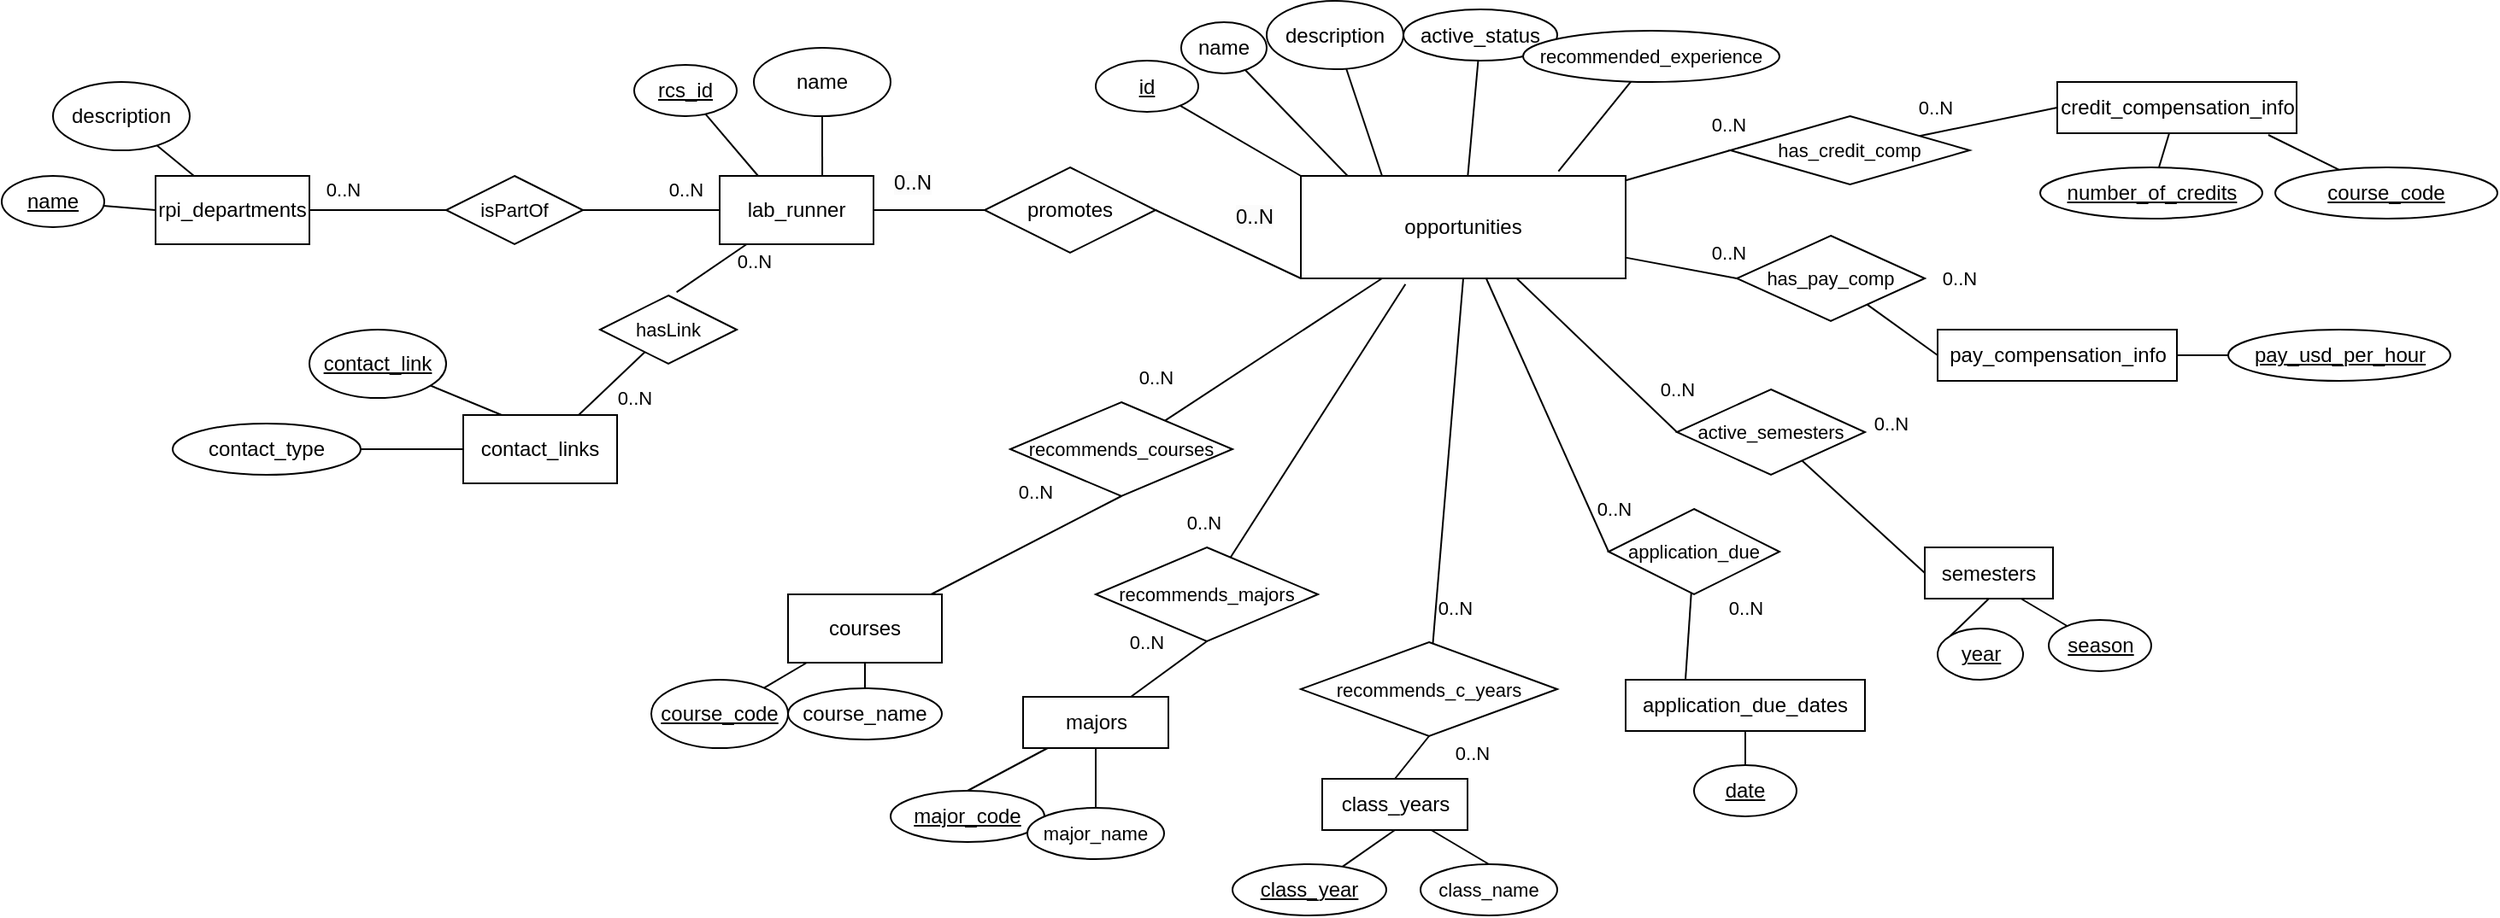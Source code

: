 <mxfile version="22.0.3" type="device">
  <diagram name="Page-1" id="n24HdKT9l4Ujf7CyrbVR">
    <mxGraphModel dx="2294" dy="709" grid="1" gridSize="10" guides="1" tooltips="1" connect="1" arrows="1" fold="1" page="1" pageScale="1" pageWidth="850" pageHeight="1100" math="0" shadow="0">
      <root>
        <mxCell id="0" />
        <mxCell id="1" parent="0" />
        <mxCell id="9Bz6uLzKAc4YuErI7Sx_-42" style="edgeStyle=none;shape=connector;rounded=0;orthogonalLoop=1;jettySize=auto;html=1;entryX=0;entryY=0.5;entryDx=0;entryDy=0;labelBackgroundColor=default;strokeColor=default;align=center;verticalAlign=middle;fontFamily=Helvetica;fontSize=11;fontColor=default;endArrow=none;endFill=0;" parent="1" source="PWPaU8b2PSkyWPBf4VYL-1" target="9Bz6uLzKAc4YuErI7Sx_-41" edge="1">
          <mxGeometry relative="1" as="geometry" />
        </mxCell>
        <mxCell id="9Bz6uLzKAc4YuErI7Sx_-44" style="edgeStyle=none;shape=connector;rounded=0;orthogonalLoop=1;jettySize=auto;html=1;labelBackgroundColor=default;strokeColor=default;align=center;verticalAlign=middle;fontFamily=Helvetica;fontSize=11;fontColor=default;endArrow=none;endFill=0;entryX=0;entryY=0.5;entryDx=0;entryDy=0;" parent="1" source="PWPaU8b2PSkyWPBf4VYL-1" target="9Bz6uLzKAc4YuErI7Sx_-45" edge="1">
          <mxGeometry relative="1" as="geometry">
            <mxPoint x="810" y="190" as="targetPoint" />
          </mxGeometry>
        </mxCell>
        <mxCell id="9Bz6uLzKAc4YuErI7Sx_-50" style="edgeStyle=none;shape=connector;rounded=0;orthogonalLoop=1;jettySize=auto;html=1;entryX=0;entryY=0.5;entryDx=0;entryDy=0;labelBackgroundColor=default;strokeColor=default;align=center;verticalAlign=middle;fontFamily=Helvetica;fontSize=11;fontColor=default;endArrow=none;endFill=0;" parent="1" source="PWPaU8b2PSkyWPBf4VYL-1" target="9Bz6uLzKAc4YuErI7Sx_-47" edge="1">
          <mxGeometry relative="1" as="geometry" />
        </mxCell>
        <mxCell id="9Bz6uLzKAc4YuErI7Sx_-52" style="edgeStyle=none;shape=connector;rounded=0;orthogonalLoop=1;jettySize=auto;html=1;entryX=0;entryY=0.5;entryDx=0;entryDy=0;labelBackgroundColor=default;strokeColor=default;align=center;verticalAlign=middle;fontFamily=Helvetica;fontSize=11;fontColor=default;endArrow=none;endFill=0;" parent="1" source="PWPaU8b2PSkyWPBf4VYL-1" target="9Bz6uLzKAc4YuErI7Sx_-48" edge="1">
          <mxGeometry relative="1" as="geometry" />
        </mxCell>
        <mxCell id="PWPaU8b2PSkyWPBf4VYL-1" value="opportunities" style="rounded=0;whiteSpace=wrap;html=1;" parent="1" vertex="1">
          <mxGeometry x="510" y="120" width="190" height="60" as="geometry" />
        </mxCell>
        <mxCell id="PWPaU8b2PSkyWPBf4VYL-3" style="rounded=0;orthogonalLoop=1;jettySize=auto;html=1;entryX=0;entryY=0;entryDx=0;entryDy=0;endArrow=none;endFill=0;" parent="1" source="PWPaU8b2PSkyWPBf4VYL-2" target="PWPaU8b2PSkyWPBf4VYL-1" edge="1">
          <mxGeometry relative="1" as="geometry" />
        </mxCell>
        <mxCell id="PWPaU8b2PSkyWPBf4VYL-2" value="&lt;u&gt;id&lt;/u&gt;" style="ellipse;whiteSpace=wrap;html=1;" parent="1" vertex="1">
          <mxGeometry x="390" y="52.5" width="60" height="30" as="geometry" />
        </mxCell>
        <mxCell id="PWPaU8b2PSkyWPBf4VYL-5" style="rounded=0;orthogonalLoop=1;jettySize=auto;html=1;entryX=0.25;entryY=0;entryDx=0;entryDy=0;endArrow=none;endFill=0;" parent="1" source="PWPaU8b2PSkyWPBf4VYL-4" target="PWPaU8b2PSkyWPBf4VYL-1" edge="1">
          <mxGeometry relative="1" as="geometry" />
        </mxCell>
        <mxCell id="PWPaU8b2PSkyWPBf4VYL-4" value="description" style="ellipse;whiteSpace=wrap;html=1;" parent="1" vertex="1">
          <mxGeometry x="490" y="17.5" width="80" height="40" as="geometry" />
        </mxCell>
        <mxCell id="PWPaU8b2PSkyWPBf4VYL-7" value="" style="rounded=0;orthogonalLoop=1;jettySize=auto;html=1;endArrow=none;endFill=0;" parent="1" source="PWPaU8b2PSkyWPBf4VYL-6" target="PWPaU8b2PSkyWPBf4VYL-1" edge="1">
          <mxGeometry relative="1" as="geometry" />
        </mxCell>
        <mxCell id="PWPaU8b2PSkyWPBf4VYL-6" value="active_status" style="ellipse;whiteSpace=wrap;html=1;" parent="1" vertex="1">
          <mxGeometry x="570" y="22.5" width="90" height="30" as="geometry" />
        </mxCell>
        <mxCell id="PWPaU8b2PSkyWPBf4VYL-9" value="rpi_departments" style="rounded=0;whiteSpace=wrap;html=1;" parent="1" vertex="1">
          <mxGeometry x="-160" y="120" width="90" height="40" as="geometry" />
        </mxCell>
        <mxCell id="PWPaU8b2PSkyWPBf4VYL-10" style="rounded=0;orthogonalLoop=1;jettySize=auto;html=1;entryX=0;entryY=0.5;entryDx=0;entryDy=0;endArrow=none;endFill=0;" parent="1" source="PWPaU8b2PSkyWPBf4VYL-11" target="PWPaU8b2PSkyWPBf4VYL-9" edge="1">
          <mxGeometry relative="1" as="geometry" />
        </mxCell>
        <mxCell id="PWPaU8b2PSkyWPBf4VYL-11" value="&lt;u&gt;name&lt;/u&gt;" style="ellipse;whiteSpace=wrap;html=1;" parent="1" vertex="1">
          <mxGeometry x="-250" y="120" width="60" height="30" as="geometry" />
        </mxCell>
        <mxCell id="PWPaU8b2PSkyWPBf4VYL-12" style="rounded=0;orthogonalLoop=1;jettySize=auto;html=1;entryX=0.25;entryY=0;entryDx=0;entryDy=0;endArrow=none;endFill=0;" parent="1" source="PWPaU8b2PSkyWPBf4VYL-13" target="PWPaU8b2PSkyWPBf4VYL-9" edge="1">
          <mxGeometry relative="1" as="geometry" />
        </mxCell>
        <mxCell id="PWPaU8b2PSkyWPBf4VYL-13" value="description" style="ellipse;whiteSpace=wrap;html=1;" parent="1" vertex="1">
          <mxGeometry x="-220" y="65" width="80" height="40" as="geometry" />
        </mxCell>
        <mxCell id="PWPaU8b2PSkyWPBf4VYL-16" value="lab_runner" style="rounded=0;whiteSpace=wrap;html=1;" parent="1" vertex="1">
          <mxGeometry x="170" y="120" width="90" height="40" as="geometry" />
        </mxCell>
        <mxCell id="PWPaU8b2PSkyWPBf4VYL-17" style="rounded=0;orthogonalLoop=1;jettySize=auto;html=1;entryX=0.25;entryY=0;entryDx=0;entryDy=0;endArrow=none;endFill=0;" parent="1" source="PWPaU8b2PSkyWPBf4VYL-18" target="PWPaU8b2PSkyWPBf4VYL-16" edge="1">
          <mxGeometry relative="1" as="geometry" />
        </mxCell>
        <mxCell id="PWPaU8b2PSkyWPBf4VYL-18" value="&lt;u&gt;rcs_id&lt;/u&gt;" style="ellipse;whiteSpace=wrap;html=1;" parent="1" vertex="1">
          <mxGeometry x="120" y="55" width="60" height="30" as="geometry" />
        </mxCell>
        <mxCell id="PWPaU8b2PSkyWPBf4VYL-19" style="rounded=0;orthogonalLoop=1;jettySize=auto;html=1;entryX=0.667;entryY=0;entryDx=0;entryDy=0;endArrow=none;endFill=0;entryPerimeter=0;" parent="1" source="PWPaU8b2PSkyWPBf4VYL-20" target="PWPaU8b2PSkyWPBf4VYL-16" edge="1">
          <mxGeometry relative="1" as="geometry" />
        </mxCell>
        <mxCell id="PWPaU8b2PSkyWPBf4VYL-20" value="name" style="ellipse;whiteSpace=wrap;html=1;" parent="1" vertex="1">
          <mxGeometry x="190" y="45" width="80" height="40" as="geometry" />
        </mxCell>
        <mxCell id="PWPaU8b2PSkyWPBf4VYL-21" value="contact_links" style="rounded=0;whiteSpace=wrap;html=1;" parent="1" vertex="1">
          <mxGeometry x="20" y="260" width="90" height="40" as="geometry" />
        </mxCell>
        <mxCell id="PWPaU8b2PSkyWPBf4VYL-22" style="rounded=0;orthogonalLoop=1;jettySize=auto;html=1;entryX=0;entryY=0.5;entryDx=0;entryDy=0;endArrow=none;endFill=0;" parent="1" source="PWPaU8b2PSkyWPBf4VYL-23" target="PWPaU8b2PSkyWPBf4VYL-21" edge="1">
          <mxGeometry relative="1" as="geometry" />
        </mxCell>
        <mxCell id="PWPaU8b2PSkyWPBf4VYL-23" value="contact_type" style="ellipse;whiteSpace=wrap;html=1;" parent="1" vertex="1">
          <mxGeometry x="-150" y="265" width="110" height="30" as="geometry" />
        </mxCell>
        <mxCell id="PWPaU8b2PSkyWPBf4VYL-24" style="rounded=0;orthogonalLoop=1;jettySize=auto;html=1;entryX=0.25;entryY=0;entryDx=0;entryDy=0;endArrow=none;endFill=0;" parent="1" source="PWPaU8b2PSkyWPBf4VYL-25" target="PWPaU8b2PSkyWPBf4VYL-21" edge="1">
          <mxGeometry relative="1" as="geometry" />
        </mxCell>
        <mxCell id="PWPaU8b2PSkyWPBf4VYL-25" value="&lt;u&gt;contact_link&lt;/u&gt;" style="ellipse;whiteSpace=wrap;html=1;" parent="1" vertex="1">
          <mxGeometry x="-70" y="210" width="80" height="40" as="geometry" />
        </mxCell>
        <mxCell id="PWPaU8b2PSkyWPBf4VYL-27" style="rounded=0;orthogonalLoop=1;jettySize=auto;html=1;entryX=0.5;entryY=1;entryDx=0;entryDy=0;endArrow=none;endFill=0;" parent="1" source="PWPaU8b2PSkyWPBf4VYL-28" target="PWPaU8b2PSkyWPBf4VYL-26" edge="1">
          <mxGeometry relative="1" as="geometry" />
        </mxCell>
        <mxCell id="PWPaU8b2PSkyWPBf4VYL-28" value="course_name" style="ellipse;whiteSpace=wrap;html=1;" parent="1" vertex="1">
          <mxGeometry x="210" y="420" width="90" height="30" as="geometry" />
        </mxCell>
        <mxCell id="PWPaU8b2PSkyWPBf4VYL-29" style="rounded=0;orthogonalLoop=1;jettySize=auto;html=1;endArrow=none;endFill=0;" parent="1" source="PWPaU8b2PSkyWPBf4VYL-26" edge="1">
          <mxGeometry relative="1" as="geometry">
            <mxPoint x="240" y="380" as="targetPoint" />
          </mxGeometry>
        </mxCell>
        <mxCell id="PWPaU8b2PSkyWPBf4VYL-30" value="&lt;u&gt;course_code&lt;/u&gt;" style="ellipse;whiteSpace=wrap;html=1;" parent="1" vertex="1">
          <mxGeometry x="130" y="415" width="80" height="40" as="geometry" />
        </mxCell>
        <mxCell id="9Bz6uLzKAc4YuErI7Sx_-34" style="edgeStyle=none;shape=connector;rounded=0;orthogonalLoop=1;jettySize=auto;html=1;entryX=0.5;entryY=1;entryDx=0;entryDy=0;labelBackgroundColor=default;strokeColor=default;align=center;verticalAlign=middle;fontFamily=Helvetica;fontSize=11;fontColor=default;endArrow=none;endFill=0;" parent="1" source="PWPaU8b2PSkyWPBf4VYL-31" target="9Bz6uLzKAc4YuErI7Sx_-21" edge="1">
          <mxGeometry relative="1" as="geometry" />
        </mxCell>
        <mxCell id="PWPaU8b2PSkyWPBf4VYL-31" value="majors" style="rounded=0;whiteSpace=wrap;html=1;" parent="1" vertex="1">
          <mxGeometry x="347.5" y="425" width="85" height="30" as="geometry" />
        </mxCell>
        <mxCell id="PWPaU8b2PSkyWPBf4VYL-34" style="rounded=0;orthogonalLoop=1;jettySize=auto;html=1;endArrow=none;endFill=0;exitX=0.5;exitY=0;exitDx=0;exitDy=0;" parent="1" source="PWPaU8b2PSkyWPBf4VYL-33" target="PWPaU8b2PSkyWPBf4VYL-31" edge="1">
          <mxGeometry relative="1" as="geometry">
            <mxPoint x="397.5" y="495" as="sourcePoint" />
          </mxGeometry>
        </mxCell>
        <mxCell id="PWPaU8b2PSkyWPBf4VYL-33" value="&lt;u&gt;major_code&lt;/u&gt;" style="ellipse;whiteSpace=wrap;html=1;" parent="1" vertex="1">
          <mxGeometry x="270" y="480" width="90" height="30" as="geometry" />
        </mxCell>
        <mxCell id="9Bz6uLzKAc4YuErI7Sx_-37" style="edgeStyle=none;shape=connector;rounded=0;orthogonalLoop=1;jettySize=auto;html=1;entryX=0.5;entryY=1;entryDx=0;entryDy=0;labelBackgroundColor=default;strokeColor=default;align=center;verticalAlign=middle;fontFamily=Helvetica;fontSize=11;fontColor=default;endArrow=none;endFill=0;exitX=0.5;exitY=0;exitDx=0;exitDy=0;" parent="1" source="PWPaU8b2PSkyWPBf4VYL-35" target="9Bz6uLzKAc4YuErI7Sx_-28" edge="1">
          <mxGeometry relative="1" as="geometry">
            <mxPoint x="585" y="513" as="sourcePoint" />
          </mxGeometry>
        </mxCell>
        <mxCell id="PWPaU8b2PSkyWPBf4VYL-35" value="class_years" style="rounded=0;whiteSpace=wrap;html=1;" parent="1" vertex="1">
          <mxGeometry x="522.5" y="473" width="85" height="30" as="geometry" />
        </mxCell>
        <mxCell id="PWPaU8b2PSkyWPBf4VYL-36" style="rounded=0;orthogonalLoop=1;jettySize=auto;html=1;entryX=0.5;entryY=1;entryDx=0;entryDy=0;endArrow=none;endFill=0;" parent="1" source="PWPaU8b2PSkyWPBf4VYL-37" target="PWPaU8b2PSkyWPBf4VYL-35" edge="1">
          <mxGeometry relative="1" as="geometry" />
        </mxCell>
        <mxCell id="PWPaU8b2PSkyWPBf4VYL-37" value="&lt;u&gt;class_year&lt;/u&gt;" style="ellipse;whiteSpace=wrap;html=1;" parent="1" vertex="1">
          <mxGeometry x="470" y="523" width="90" height="30" as="geometry" />
        </mxCell>
        <mxCell id="PWPaU8b2PSkyWPBf4VYL-41" value="pay_compensation_info" style="rounded=0;whiteSpace=wrap;html=1;" parent="1" vertex="1">
          <mxGeometry x="882.5" y="210" width="140" height="30" as="geometry" />
        </mxCell>
        <mxCell id="PWPaU8b2PSkyWPBf4VYL-42" style="rounded=0;orthogonalLoop=1;jettySize=auto;html=1;entryX=1;entryY=0.5;entryDx=0;entryDy=0;endArrow=none;endFill=0;" parent="1" source="PWPaU8b2PSkyWPBf4VYL-43" target="PWPaU8b2PSkyWPBf4VYL-41" edge="1">
          <mxGeometry relative="1" as="geometry" />
        </mxCell>
        <mxCell id="PWPaU8b2PSkyWPBf4VYL-43" value="&lt;u&gt;pay_usd_per_hour&lt;/u&gt;" style="ellipse;whiteSpace=wrap;html=1;" parent="1" vertex="1">
          <mxGeometry x="1052.5" y="210" width="130" height="30" as="geometry" />
        </mxCell>
        <mxCell id="PWPaU8b2PSkyWPBf4VYL-44" value="credit_compensation_info" style="rounded=0;whiteSpace=wrap;html=1;" parent="1" vertex="1">
          <mxGeometry x="952.5" y="65" width="140" height="30" as="geometry" />
        </mxCell>
        <mxCell id="PWPaU8b2PSkyWPBf4VYL-48" value="" style="rounded=0;orthogonalLoop=1;jettySize=auto;html=1;endArrow=none;endFill=0;" parent="1" source="PWPaU8b2PSkyWPBf4VYL-45" target="PWPaU8b2PSkyWPBf4VYL-44" edge="1">
          <mxGeometry relative="1" as="geometry" />
        </mxCell>
        <mxCell id="PWPaU8b2PSkyWPBf4VYL-45" value="&lt;u&gt;number_of_credits&lt;/u&gt;" style="ellipse;whiteSpace=wrap;html=1;" parent="1" vertex="1">
          <mxGeometry x="942.5" y="115" width="130" height="30" as="geometry" />
        </mxCell>
        <mxCell id="PWPaU8b2PSkyWPBf4VYL-47" style="rounded=0;orthogonalLoop=1;jettySize=auto;html=1;entryX=0.882;entryY=1.033;entryDx=0;entryDy=0;endArrow=none;endFill=0;entryPerimeter=0;" parent="1" source="PWPaU8b2PSkyWPBf4VYL-46" target="PWPaU8b2PSkyWPBf4VYL-44" edge="1">
          <mxGeometry relative="1" as="geometry" />
        </mxCell>
        <mxCell id="PWPaU8b2PSkyWPBf4VYL-46" value="&lt;u&gt;course_code&lt;/u&gt;" style="ellipse;whiteSpace=wrap;html=1;" parent="1" vertex="1">
          <mxGeometry x="1080" y="115" width="130" height="30" as="geometry" />
        </mxCell>
        <mxCell id="PWPaU8b2PSkyWPBf4VYL-51" value="application_due_dates" style="rounded=0;whiteSpace=wrap;html=1;" parent="1" vertex="1">
          <mxGeometry x="700" y="415" width="140" height="30" as="geometry" />
        </mxCell>
        <mxCell id="PWPaU8b2PSkyWPBf4VYL-52" style="rounded=0;orthogonalLoop=1;jettySize=auto;html=1;entryX=0.5;entryY=1;entryDx=0;entryDy=0;endArrow=none;endFill=0;" parent="1" source="PWPaU8b2PSkyWPBf4VYL-53" target="PWPaU8b2PSkyWPBf4VYL-51" edge="1">
          <mxGeometry relative="1" as="geometry">
            <mxPoint x="770" y="490" as="sourcePoint" />
          </mxGeometry>
        </mxCell>
        <mxCell id="PWPaU8b2PSkyWPBf4VYL-54" value="semesters" style="rounded=0;whiteSpace=wrap;html=1;" parent="1" vertex="1">
          <mxGeometry x="875" y="337.5" width="75" height="30" as="geometry" />
        </mxCell>
        <mxCell id="PWPaU8b2PSkyWPBf4VYL-55" value="" style="rounded=0;orthogonalLoop=1;jettySize=auto;html=1;endArrow=none;endFill=0;entryX=0.75;entryY=1;entryDx=0;entryDy=0;" parent="1" source="PWPaU8b2PSkyWPBf4VYL-56" target="PWPaU8b2PSkyWPBf4VYL-54" edge="1">
          <mxGeometry relative="1" as="geometry">
            <mxPoint x="1083.333" y="467.5" as="targetPoint" />
          </mxGeometry>
        </mxCell>
        <mxCell id="PWPaU8b2PSkyWPBf4VYL-56" value="&lt;u&gt;season&lt;/u&gt;" style="ellipse;whiteSpace=wrap;html=1;" parent="1" vertex="1">
          <mxGeometry x="947.5" y="380" width="60" height="30" as="geometry" />
        </mxCell>
        <mxCell id="PWPaU8b2PSkyWPBf4VYL-57" style="rounded=0;orthogonalLoop=1;jettySize=auto;html=1;entryX=0.5;entryY=1;entryDx=0;entryDy=0;endArrow=none;endFill=0;exitX=0;exitY=0;exitDx=0;exitDy=0;" parent="1" source="PWPaU8b2PSkyWPBf4VYL-58" target="PWPaU8b2PSkyWPBf4VYL-54" edge="1">
          <mxGeometry relative="1" as="geometry">
            <mxPoint x="1042.3" y="466.84" as="targetPoint" />
          </mxGeometry>
        </mxCell>
        <mxCell id="PWPaU8b2PSkyWPBf4VYL-58" value="&lt;u&gt;year&lt;/u&gt;" style="ellipse;whiteSpace=wrap;html=1;" parent="1" vertex="1">
          <mxGeometry x="882.5" y="385" width="50" height="30" as="geometry" />
        </mxCell>
        <mxCell id="9Bz6uLzKAc4YuErI7Sx_-2" style="rounded=0;orthogonalLoop=1;jettySize=auto;html=1;endArrow=none;endFill=0;exitX=0;exitY=0.5;exitDx=0;exitDy=0;" parent="1" source="9Bz6uLzKAc4YuErI7Sx_-1" target="PWPaU8b2PSkyWPBf4VYL-16" edge="1">
          <mxGeometry relative="1" as="geometry" />
        </mxCell>
        <mxCell id="9Bz6uLzKAc4YuErI7Sx_-5" style="edgeStyle=none;shape=connector;rounded=0;orthogonalLoop=1;jettySize=auto;html=1;entryX=0;entryY=1;entryDx=0;entryDy=0;labelBackgroundColor=default;strokeColor=default;align=center;verticalAlign=middle;fontFamily=Helvetica;fontSize=11;fontColor=default;endArrow=none;endFill=0;exitX=1;exitY=0.5;exitDx=0;exitDy=0;" parent="1" source="9Bz6uLzKAc4YuErI7Sx_-1" target="PWPaU8b2PSkyWPBf4VYL-1" edge="1">
          <mxGeometry relative="1" as="geometry" />
        </mxCell>
        <mxCell id="9Bz6uLzKAc4YuErI7Sx_-1" value="promotes" style="rhombus;whiteSpace=wrap;html=1;" parent="1" vertex="1">
          <mxGeometry x="325" y="115" width="100" height="50" as="geometry" />
        </mxCell>
        <mxCell id="9Bz6uLzKAc4YuErI7Sx_-6" value="&lt;span style=&quot;color: rgb(0, 0, 0); font-family: Helvetica; font-size: 12px; font-style: normal; font-variant-ligatures: normal; font-variant-caps: normal; font-weight: 400; letter-spacing: normal; orphans: 2; text-align: center; text-indent: 0px; text-transform: none; widows: 2; word-spacing: 0px; -webkit-text-stroke-width: 0px; background-color: rgb(251, 251, 251); text-decoration-thickness: initial; text-decoration-style: initial; text-decoration-color: initial; float: none; display: inline !important;&quot;&gt;0..N&lt;/span&gt;" style="text;whiteSpace=wrap;html=1;fontSize=11;fontFamily=Helvetica;fontColor=default;" parent="1" vertex="1">
          <mxGeometry x="270" y="110" width="30" height="20" as="geometry" />
        </mxCell>
        <mxCell id="9Bz6uLzKAc4YuErI7Sx_-7" value="&lt;span style=&quot;color: rgb(0, 0, 0); font-family: Helvetica; font-size: 12px; font-style: normal; font-variant-ligatures: normal; font-variant-caps: normal; font-weight: 400; letter-spacing: normal; orphans: 2; text-align: center; text-indent: 0px; text-transform: none; widows: 2; word-spacing: 0px; -webkit-text-stroke-width: 0px; background-color: rgb(251, 251, 251); text-decoration-thickness: initial; text-decoration-style: initial; text-decoration-color: initial; float: none; display: inline !important;&quot;&gt;0..N&lt;/span&gt;" style="text;whiteSpace=wrap;html=1;fontSize=11;fontFamily=Helvetica;fontColor=default;" parent="1" vertex="1">
          <mxGeometry x="470" y="130" width="30" height="30" as="geometry" />
        </mxCell>
        <mxCell id="9Bz6uLzKAc4YuErI7Sx_-9" style="edgeStyle=none;shape=connector;rounded=0;orthogonalLoop=1;jettySize=auto;html=1;labelBackgroundColor=default;strokeColor=default;align=center;verticalAlign=middle;fontFamily=Helvetica;fontSize=11;fontColor=default;endArrow=none;endFill=0;" parent="1" source="9Bz6uLzKAc4YuErI7Sx_-8" target="PWPaU8b2PSkyWPBf4VYL-16" edge="1">
          <mxGeometry relative="1" as="geometry" />
        </mxCell>
        <mxCell id="9Bz6uLzKAc4YuErI7Sx_-10" style="edgeStyle=none;shape=connector;rounded=0;orthogonalLoop=1;jettySize=auto;html=1;entryX=1;entryY=0.5;entryDx=0;entryDy=0;labelBackgroundColor=default;strokeColor=default;align=center;verticalAlign=middle;fontFamily=Helvetica;fontSize=11;fontColor=default;endArrow=none;endFill=0;" parent="1" source="9Bz6uLzKAc4YuErI7Sx_-8" target="PWPaU8b2PSkyWPBf4VYL-9" edge="1">
          <mxGeometry relative="1" as="geometry" />
        </mxCell>
        <mxCell id="9Bz6uLzKAc4YuErI7Sx_-8" value="isPartOf" style="rhombus;whiteSpace=wrap;html=1;fontFamily=Helvetica;fontSize=11;fontColor=default;" parent="1" vertex="1">
          <mxGeometry x="10" y="120" width="80" height="40" as="geometry" />
        </mxCell>
        <mxCell id="9Bz6uLzKAc4YuErI7Sx_-11" value="0..N" style="text;html=1;strokeColor=none;fillColor=none;align=center;verticalAlign=middle;whiteSpace=wrap;rounded=0;fontSize=11;fontFamily=Helvetica;fontColor=default;" parent="1" vertex="1">
          <mxGeometry x="-70" y="115" width="40" height="25" as="geometry" />
        </mxCell>
        <mxCell id="9Bz6uLzKAc4YuErI7Sx_-12" value="0..N" style="text;html=1;align=center;verticalAlign=middle;resizable=0;points=[];autosize=1;strokeColor=none;fillColor=none;fontSize=11;fontFamily=Helvetica;fontColor=default;" parent="1" vertex="1">
          <mxGeometry x="130" y="112.5" width="40" height="30" as="geometry" />
        </mxCell>
        <mxCell id="9Bz6uLzKAc4YuErI7Sx_-16" style="edgeStyle=none;shape=connector;rounded=0;orthogonalLoop=1;jettySize=auto;html=1;entryX=0.75;entryY=0;entryDx=0;entryDy=0;labelBackgroundColor=default;strokeColor=default;align=center;verticalAlign=middle;fontFamily=Helvetica;fontSize=11;fontColor=default;endArrow=none;endFill=0;" parent="1" source="9Bz6uLzKAc4YuErI7Sx_-13" target="PWPaU8b2PSkyWPBf4VYL-21" edge="1">
          <mxGeometry relative="1" as="geometry" />
        </mxCell>
        <mxCell id="9Bz6uLzKAc4YuErI7Sx_-13" value="hasLink" style="rhombus;whiteSpace=wrap;html=1;fontFamily=Helvetica;fontSize=11;fontColor=default;" parent="1" vertex="1">
          <mxGeometry x="100" y="190" width="80" height="40" as="geometry" />
        </mxCell>
        <mxCell id="9Bz6uLzKAc4YuErI7Sx_-14" style="edgeStyle=none;shape=connector;rounded=0;orthogonalLoop=1;jettySize=auto;html=1;entryX=0.56;entryY=-0.048;entryDx=0;entryDy=0;entryPerimeter=0;labelBackgroundColor=default;strokeColor=default;align=center;verticalAlign=middle;fontFamily=Helvetica;fontSize=11;fontColor=default;endArrow=none;endFill=0;" parent="1" source="PWPaU8b2PSkyWPBf4VYL-16" target="9Bz6uLzKAc4YuErI7Sx_-13" edge="1">
          <mxGeometry relative="1" as="geometry" />
        </mxCell>
        <mxCell id="9Bz6uLzKAc4YuErI7Sx_-15" value="0..N" style="text;html=1;align=center;verticalAlign=middle;resizable=0;points=[];autosize=1;strokeColor=none;fillColor=none;fontSize=11;fontFamily=Helvetica;fontColor=default;" parent="1" vertex="1">
          <mxGeometry x="170" y="155" width="40" height="30" as="geometry" />
        </mxCell>
        <mxCell id="9Bz6uLzKAc4YuErI7Sx_-17" value="0..N" style="text;html=1;align=center;verticalAlign=middle;resizable=0;points=[];autosize=1;strokeColor=none;fillColor=none;fontSize=11;fontFamily=Helvetica;fontColor=default;" parent="1" vertex="1">
          <mxGeometry x="100" y="235" width="40" height="30" as="geometry" />
        </mxCell>
        <mxCell id="9Bz6uLzKAc4YuErI7Sx_-32" style="edgeStyle=none;shape=connector;rounded=0;orthogonalLoop=1;jettySize=auto;html=1;entryX=0.25;entryY=1;entryDx=0;entryDy=0;labelBackgroundColor=default;strokeColor=default;align=center;verticalAlign=middle;fontFamily=Helvetica;fontSize=11;fontColor=default;endArrow=none;endFill=0;" parent="1" source="9Bz6uLzKAc4YuErI7Sx_-19" target="PWPaU8b2PSkyWPBf4VYL-1" edge="1">
          <mxGeometry relative="1" as="geometry" />
        </mxCell>
        <mxCell id="9Bz6uLzKAc4YuErI7Sx_-19" value="recommends_courses" style="rhombus;whiteSpace=wrap;html=1;fontFamily=Helvetica;fontSize=11;fontColor=default;" parent="1" vertex="1">
          <mxGeometry x="340" y="252.5" width="130" height="55" as="geometry" />
        </mxCell>
        <mxCell id="9Bz6uLzKAc4YuErI7Sx_-33" style="edgeStyle=none;shape=connector;rounded=0;orthogonalLoop=1;jettySize=auto;html=1;entryX=0.322;entryY=1.056;entryDx=0;entryDy=0;labelBackgroundColor=default;strokeColor=default;align=center;verticalAlign=middle;fontFamily=Helvetica;fontSize=11;fontColor=default;endArrow=none;endFill=0;entryPerimeter=0;" parent="1" source="9Bz6uLzKAc4YuErI7Sx_-21" target="PWPaU8b2PSkyWPBf4VYL-1" edge="1">
          <mxGeometry relative="1" as="geometry" />
        </mxCell>
        <mxCell id="9Bz6uLzKAc4YuErI7Sx_-21" value="recommends_majors" style="rhombus;whiteSpace=wrap;html=1;fontFamily=Helvetica;fontSize=11;fontColor=default;" parent="1" vertex="1">
          <mxGeometry x="390" y="337.5" width="130" height="55" as="geometry" />
        </mxCell>
        <mxCell id="9Bz6uLzKAc4YuErI7Sx_-23" value="" style="rounded=0;orthogonalLoop=1;jettySize=auto;html=1;endArrow=none;endFill=0;" parent="1" source="PWPaU8b2PSkyWPBf4VYL-30" target="PWPaU8b2PSkyWPBf4VYL-26" edge="1">
          <mxGeometry relative="1" as="geometry">
            <mxPoint x="182" y="392" as="sourcePoint" />
            <mxPoint x="240" y="380" as="targetPoint" />
          </mxGeometry>
        </mxCell>
        <mxCell id="9Bz6uLzKAc4YuErI7Sx_-31" style="edgeStyle=none;shape=connector;rounded=0;orthogonalLoop=1;jettySize=auto;html=1;entryX=0.5;entryY=1;entryDx=0;entryDy=0;labelBackgroundColor=default;strokeColor=default;align=center;verticalAlign=middle;fontFamily=Helvetica;fontSize=11;fontColor=default;endArrow=none;endFill=0;" parent="1" source="PWPaU8b2PSkyWPBf4VYL-26" target="9Bz6uLzKAc4YuErI7Sx_-19" edge="1">
          <mxGeometry relative="1" as="geometry" />
        </mxCell>
        <mxCell id="PWPaU8b2PSkyWPBf4VYL-26" value="courses" style="rounded=0;whiteSpace=wrap;html=1;" parent="1" vertex="1">
          <mxGeometry x="210" y="365" width="90" height="40" as="geometry" />
        </mxCell>
        <mxCell id="9Bz6uLzKAc4YuErI7Sx_-38" style="edgeStyle=none;shape=connector;rounded=0;orthogonalLoop=1;jettySize=auto;html=1;entryX=0.5;entryY=1;entryDx=0;entryDy=0;labelBackgroundColor=default;strokeColor=default;align=center;verticalAlign=middle;fontFamily=Helvetica;fontSize=11;fontColor=default;endArrow=none;endFill=0;" parent="1" source="9Bz6uLzKAc4YuErI7Sx_-28" target="PWPaU8b2PSkyWPBf4VYL-1" edge="1">
          <mxGeometry relative="1" as="geometry" />
        </mxCell>
        <mxCell id="9Bz6uLzKAc4YuErI7Sx_-28" value="recommends_c_years" style="rhombus;whiteSpace=wrap;html=1;fontFamily=Helvetica;fontSize=11;fontColor=default;" parent="1" vertex="1">
          <mxGeometry x="510" y="393" width="150" height="55" as="geometry" />
        </mxCell>
        <mxCell id="9Bz6uLzKAc4YuErI7Sx_-30" value="" style="rounded=0;orthogonalLoop=1;jettySize=auto;html=1;entryX=0.5;entryY=1;entryDx=0;entryDy=0;endArrow=none;endFill=0;" parent="1" target="PWPaU8b2PSkyWPBf4VYL-53" edge="1">
          <mxGeometry relative="1" as="geometry">
            <mxPoint x="770" y="490" as="sourcePoint" />
            <mxPoint x="770" y="445" as="targetPoint" />
          </mxGeometry>
        </mxCell>
        <mxCell id="PWPaU8b2PSkyWPBf4VYL-53" value="&lt;u&gt;date&lt;/u&gt;" style="ellipse;whiteSpace=wrap;html=1;" parent="1" vertex="1">
          <mxGeometry x="740" y="465" width="60" height="30" as="geometry" />
        </mxCell>
        <mxCell id="9Bz6uLzKAc4YuErI7Sx_-43" style="edgeStyle=none;shape=connector;rounded=0;orthogonalLoop=1;jettySize=auto;html=1;entryX=0.25;entryY=0;entryDx=0;entryDy=0;labelBackgroundColor=default;strokeColor=default;align=center;verticalAlign=middle;fontFamily=Helvetica;fontSize=11;fontColor=default;endArrow=none;endFill=0;" parent="1" source="9Bz6uLzKAc4YuErI7Sx_-41" target="PWPaU8b2PSkyWPBf4VYL-51" edge="1">
          <mxGeometry relative="1" as="geometry" />
        </mxCell>
        <mxCell id="9Bz6uLzKAc4YuErI7Sx_-41" value="application_due" style="rhombus;whiteSpace=wrap;html=1;fontFamily=Helvetica;fontSize=11;fontColor=default;" parent="1" vertex="1">
          <mxGeometry x="690" y="315" width="100" height="50" as="geometry" />
        </mxCell>
        <mxCell id="9Bz6uLzKAc4YuErI7Sx_-46" style="edgeStyle=none;shape=connector;rounded=0;orthogonalLoop=1;jettySize=auto;html=1;entryX=0;entryY=0.5;entryDx=0;entryDy=0;labelBackgroundColor=default;strokeColor=default;align=center;verticalAlign=middle;fontFamily=Helvetica;fontSize=11;fontColor=default;endArrow=none;endFill=0;" parent="1" source="9Bz6uLzKAc4YuErI7Sx_-45" target="PWPaU8b2PSkyWPBf4VYL-54" edge="1">
          <mxGeometry relative="1" as="geometry" />
        </mxCell>
        <mxCell id="9Bz6uLzKAc4YuErI7Sx_-45" value="active_semesters" style="rhombus;whiteSpace=wrap;html=1;fontFamily=Helvetica;fontSize=11;fontColor=default;" parent="1" vertex="1">
          <mxGeometry x="730" y="245" width="110" height="50" as="geometry" />
        </mxCell>
        <mxCell id="9Bz6uLzKAc4YuErI7Sx_-51" style="edgeStyle=none;shape=connector;rounded=0;orthogonalLoop=1;jettySize=auto;html=1;entryX=0;entryY=0.5;entryDx=0;entryDy=0;labelBackgroundColor=default;strokeColor=default;align=center;verticalAlign=middle;fontFamily=Helvetica;fontSize=11;fontColor=default;endArrow=none;endFill=0;" parent="1" source="9Bz6uLzKAc4YuErI7Sx_-47" target="PWPaU8b2PSkyWPBf4VYL-41" edge="1">
          <mxGeometry relative="1" as="geometry" />
        </mxCell>
        <mxCell id="9Bz6uLzKAc4YuErI7Sx_-47" value="has_pay_comp" style="rhombus;whiteSpace=wrap;html=1;fontFamily=Helvetica;fontSize=11;fontColor=default;" parent="1" vertex="1">
          <mxGeometry x="765" y="155" width="110" height="50" as="geometry" />
        </mxCell>
        <mxCell id="9Bz6uLzKAc4YuErI7Sx_-53" style="edgeStyle=none;shape=connector;rounded=0;orthogonalLoop=1;jettySize=auto;html=1;entryX=0;entryY=0.5;entryDx=0;entryDy=0;labelBackgroundColor=default;strokeColor=default;align=center;verticalAlign=middle;fontFamily=Helvetica;fontSize=11;fontColor=default;endArrow=none;endFill=0;" parent="1" source="9Bz6uLzKAc4YuErI7Sx_-48" target="PWPaU8b2PSkyWPBf4VYL-44" edge="1">
          <mxGeometry relative="1" as="geometry" />
        </mxCell>
        <mxCell id="9Bz6uLzKAc4YuErI7Sx_-48" value="has_credit_comp" style="rhombus;whiteSpace=wrap;html=1;fontFamily=Helvetica;fontSize=11;fontColor=default;" parent="1" vertex="1">
          <mxGeometry x="761.25" y="85" width="140" height="40" as="geometry" />
        </mxCell>
        <mxCell id="9Bz6uLzKAc4YuErI7Sx_-54" value="0..N" style="text;html=1;strokeColor=none;fillColor=none;align=center;verticalAlign=middle;whiteSpace=wrap;rounded=0;fontSize=11;fontFamily=Helvetica;fontColor=default;" parent="1" vertex="1">
          <mxGeometry x="325" y="290" width="60" height="30" as="geometry" />
        </mxCell>
        <mxCell id="9Bz6uLzKAc4YuErI7Sx_-55" value="0..N" style="text;html=1;align=center;verticalAlign=middle;resizable=0;points=[];autosize=1;strokeColor=none;fillColor=none;fontSize=11;fontFamily=Helvetica;fontColor=default;" parent="1" vertex="1">
          <mxGeometry x="405" y="222.5" width="40" height="30" as="geometry" />
        </mxCell>
        <mxCell id="9Bz6uLzKAc4YuErI7Sx_-57" value="0..N" style="text;html=1;strokeColor=none;fillColor=none;align=center;verticalAlign=middle;whiteSpace=wrap;rounded=0;fontSize=11;fontFamily=Helvetica;fontColor=default;" parent="1" vertex="1">
          <mxGeometry x="390" y="377.5" width="60" height="30" as="geometry" />
        </mxCell>
        <mxCell id="9Bz6uLzKAc4YuErI7Sx_-59" value="0..N" style="text;html=1;align=center;verticalAlign=middle;resizable=0;points=[];autosize=1;strokeColor=none;fillColor=none;fontSize=11;fontFamily=Helvetica;fontColor=default;" parent="1" vertex="1">
          <mxGeometry x="432.5" y="307.5" width="40" height="30" as="geometry" />
        </mxCell>
        <mxCell id="9Bz6uLzKAc4YuErI7Sx_-62" value="0..N" style="text;html=1;align=center;verticalAlign=middle;resizable=0;points=[];autosize=1;strokeColor=none;fillColor=none;fontSize=11;fontFamily=Helvetica;fontColor=default;" parent="1" vertex="1">
          <mxGeometry x="590" y="443" width="40" height="30" as="geometry" />
        </mxCell>
        <mxCell id="9Bz6uLzKAc4YuErI7Sx_-63" value="0..N" style="text;html=1;align=center;verticalAlign=middle;resizable=0;points=[];autosize=1;strokeColor=none;fillColor=none;fontSize=11;fontFamily=Helvetica;fontColor=default;" parent="1" vertex="1">
          <mxGeometry x="580" y="358" width="40" height="30" as="geometry" />
        </mxCell>
        <mxCell id="9Bz6uLzKAc4YuErI7Sx_-64" value="0..N" style="text;html=1;align=center;verticalAlign=middle;resizable=0;points=[];autosize=1;strokeColor=none;fillColor=none;fontSize=11;fontFamily=Helvetica;fontColor=default;" parent="1" vertex="1">
          <mxGeometry x="750" y="358" width="40" height="30" as="geometry" />
        </mxCell>
        <mxCell id="9Bz6uLzKAc4YuErI7Sx_-65" value="0..N" style="text;html=1;align=center;verticalAlign=middle;resizable=0;points=[];autosize=1;strokeColor=none;fillColor=none;fontSize=11;fontFamily=Helvetica;fontColor=default;" parent="1" vertex="1">
          <mxGeometry x="672.5" y="300" width="40" height="30" as="geometry" />
        </mxCell>
        <mxCell id="9Bz6uLzKAc4YuErI7Sx_-66" value="0..N" style="text;html=1;align=center;verticalAlign=middle;resizable=0;points=[];autosize=1;strokeColor=none;fillColor=none;fontSize=11;fontFamily=Helvetica;fontColor=default;" parent="1" vertex="1">
          <mxGeometry x="835" y="250" width="40" height="30" as="geometry" />
        </mxCell>
        <mxCell id="9Bz6uLzKAc4YuErI7Sx_-67" value="0..N" style="text;html=1;align=center;verticalAlign=middle;resizable=0;points=[];autosize=1;strokeColor=none;fillColor=none;fontSize=11;fontFamily=Helvetica;fontColor=default;" parent="1" vertex="1">
          <mxGeometry x="710" y="230" width="40" height="30" as="geometry" />
        </mxCell>
        <mxCell id="9Bz6uLzKAc4YuErI7Sx_-68" value="0..N" style="text;html=1;align=center;verticalAlign=middle;resizable=0;points=[];autosize=1;strokeColor=none;fillColor=none;fontSize=11;fontFamily=Helvetica;fontColor=default;" parent="1" vertex="1">
          <mxGeometry x="875" y="165" width="40" height="30" as="geometry" />
        </mxCell>
        <mxCell id="9Bz6uLzKAc4YuErI7Sx_-69" value="0..N" style="text;html=1;align=center;verticalAlign=middle;resizable=0;points=[];autosize=1;strokeColor=none;fillColor=none;fontSize=11;fontFamily=Helvetica;fontColor=default;" parent="1" vertex="1">
          <mxGeometry x="740" y="150" width="40" height="30" as="geometry" />
        </mxCell>
        <mxCell id="9Bz6uLzKAc4YuErI7Sx_-70" value="0..N" style="text;html=1;align=center;verticalAlign=middle;resizable=0;points=[];autosize=1;strokeColor=none;fillColor=none;fontSize=11;fontFamily=Helvetica;fontColor=default;" parent="1" vertex="1">
          <mxGeometry x="861.25" y="65" width="40" height="30" as="geometry" />
        </mxCell>
        <mxCell id="9Bz6uLzKAc4YuErI7Sx_-71" value="0..N" style="text;html=1;align=center;verticalAlign=middle;resizable=0;points=[];autosize=1;strokeColor=none;fillColor=none;fontSize=11;fontFamily=Helvetica;fontColor=default;" parent="1" vertex="1">
          <mxGeometry x="740" y="75" width="40" height="30" as="geometry" />
        </mxCell>
        <mxCell id="nnFXPmgKbn_ZdmX4b9rb-1" value="name" style="ellipse;whiteSpace=wrap;html=1;" vertex="1" parent="1">
          <mxGeometry x="440" y="30" width="50" height="30" as="geometry" />
        </mxCell>
        <mxCell id="nnFXPmgKbn_ZdmX4b9rb-2" style="rounded=0;orthogonalLoop=1;jettySize=auto;html=1;entryX=0.144;entryY=0;entryDx=0;entryDy=0;entryPerimeter=0;endArrow=none;endFill=0;" edge="1" parent="1" source="nnFXPmgKbn_ZdmX4b9rb-1" target="PWPaU8b2PSkyWPBf4VYL-1">
          <mxGeometry relative="1" as="geometry" />
        </mxCell>
        <mxCell id="nnFXPmgKbn_ZdmX4b9rb-3" value="recommended_experience" style="ellipse;whiteSpace=wrap;html=1;fontFamily=Helvetica;fontSize=11;fontColor=default;" vertex="1" parent="1">
          <mxGeometry x="640" y="35" width="150" height="30" as="geometry" />
        </mxCell>
        <mxCell id="nnFXPmgKbn_ZdmX4b9rb-4" style="edgeStyle=none;shape=connector;rounded=0;orthogonalLoop=1;jettySize=auto;html=1;entryX=0.793;entryY=-0.044;entryDx=0;entryDy=0;entryPerimeter=0;labelBackgroundColor=default;strokeColor=default;align=center;verticalAlign=middle;fontFamily=Helvetica;fontSize=11;fontColor=default;endArrow=none;endFill=0;" edge="1" parent="1" source="nnFXPmgKbn_ZdmX4b9rb-3" target="PWPaU8b2PSkyWPBf4VYL-1">
          <mxGeometry relative="1" as="geometry" />
        </mxCell>
        <mxCell id="nnFXPmgKbn_ZdmX4b9rb-6" style="edgeStyle=none;shape=connector;rounded=0;orthogonalLoop=1;jettySize=auto;html=1;labelBackgroundColor=default;strokeColor=default;align=center;verticalAlign=middle;fontFamily=Helvetica;fontSize=11;fontColor=default;endArrow=none;endFill=0;entryX=0.5;entryY=1;entryDx=0;entryDy=0;" edge="1" parent="1" source="nnFXPmgKbn_ZdmX4b9rb-5" target="PWPaU8b2PSkyWPBf4VYL-31">
          <mxGeometry relative="1" as="geometry">
            <mxPoint x="385" y="460" as="targetPoint" />
          </mxGeometry>
        </mxCell>
        <mxCell id="nnFXPmgKbn_ZdmX4b9rb-5" value="major_name" style="ellipse;whiteSpace=wrap;html=1;fontFamily=Helvetica;fontSize=11;fontColor=default;" vertex="1" parent="1">
          <mxGeometry x="350" y="490" width="80" height="30" as="geometry" />
        </mxCell>
        <mxCell id="nnFXPmgKbn_ZdmX4b9rb-7" value="" style="edgeStyle=none;orthogonalLoop=1;jettySize=auto;html=1;rounded=0;labelBackgroundColor=default;strokeColor=default;align=center;verticalAlign=middle;fontFamily=Helvetica;fontSize=11;fontColor=default;endArrow=none;endFill=0;shape=connector;entryX=0.5;entryY=0;entryDx=0;entryDy=0;exitX=0.75;exitY=1;exitDx=0;exitDy=0;" edge="1" parent="1" source="PWPaU8b2PSkyWPBf4VYL-35" target="nnFXPmgKbn_ZdmX4b9rb-8">
          <mxGeometry width="100" relative="1" as="geometry">
            <mxPoint x="650" y="573" as="sourcePoint" />
            <mxPoint x="750" y="573" as="targetPoint" />
            <Array as="points" />
          </mxGeometry>
        </mxCell>
        <mxCell id="nnFXPmgKbn_ZdmX4b9rb-8" value="class_name" style="ellipse;whiteSpace=wrap;html=1;fontFamily=Helvetica;fontSize=11;fontColor=default;" vertex="1" parent="1">
          <mxGeometry x="580" y="523" width="80" height="30" as="geometry" />
        </mxCell>
      </root>
    </mxGraphModel>
  </diagram>
</mxfile>
